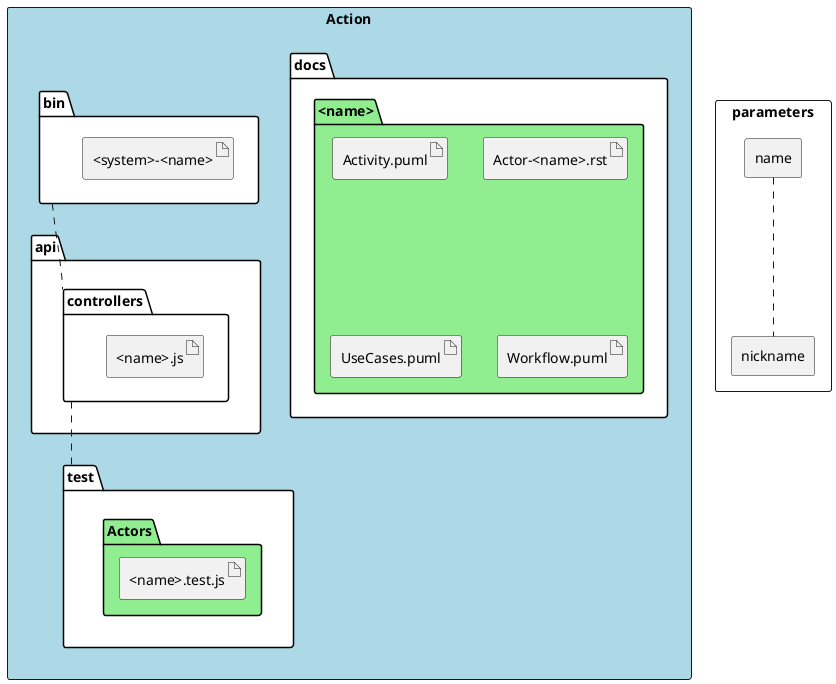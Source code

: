 @startuml

rectangle parameters $lightgreen {
    rectangle name
    rectangle nickname
    name .. nickname
}

rectangle Action #lightblue {
  folder docs #white {
    folder "<name>" #lightgreen {
      artifact Activity.puml
      artifact "Actor-<name>.rst"
      artifact UseCases.puml
      artifact Workflow.puml
    }
  }
  folder api #white {
    folder controllers {
      artifact "<name>.js"
    }
  }
  folder bin #white {
    artifact "<system>-<name>"
  }
  folder test #white {
    folder Actors #lightgreen {
      artifact "<name>.test.js"
    }
  }
  bin .. controllers
  controllers .. test
}

@enduml
